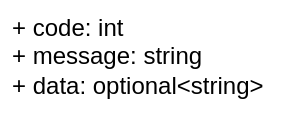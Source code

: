 <mxfile version="21.6.8" type="device">
  <diagram name="Page-1" Id="MSawYR7dcVWi3fycSsxB">
    <mxGraphModel dx="1382" dy="830" grid="1" gridSize="10" guides="1" tooltips="1" connect="1" arrows="1" fold="1" page="1" pageScale="1" pageWidth="1100" pageHeight="850" math="0" shadow="0">
      <root>
        <mxCell Id="0" />
        <mxCell Id="1" parent="0" />
        <mxCell Id="vqMbfxuG_tCBasSoIAij-1" value="&lt;div&gt;Proxy&lt;/div&gt;" style="swimlane;fontStyle=1;align=center;verticalAlign=top;childLayout=stackLayout;horizontal=1;startSize=26;horizontalStack=0;resizeParent=1;resizeParentMax=0;resizeLast=0;collapsible=1;marginBottom=0;whiteSpace=wrap;html=1;" parent="1" vertex="1">
          <mxGeometry x="40" y="200" width="680" height="120" as="geometry" />
        </mxCell>
        <mxCell Id="vqMbfxuG_tCBasSoIAij-2" value="&lt;div&gt;&lt;span style=&quot;background-color: initial;&quot;&gt;- base_request: CURL*&lt;/span&gt;&lt;br&gt;&lt;/div&gt;" style="text;strokeColor=none;fillColor=none;align=left;verticalAlign=top;spacingLeft=4;spacingRight=4;overflow=hidden;rotatable=0;points=[[0,0.5],[1,0.5]];portConstraint=eastwest;whiteSpace=wrap;html=1;" parent="vqMbfxuG_tCBasSoIAij-1" vertex="1">
          <mxGeometry y="26" width="680" height="24" as="geometry" />
        </mxCell>
        <mxCell Id="vqMbfxuG_tCBasSoIAij-3" value="" style="line;strokeWidth=1;fillColor=none;align=left;verticalAlign=middle;spacingTop=-1;spacingLeft=3;spacingRight=3;rotatable=0;labelPosition=right;points=[];portConstraint=eastwest;strokeColor=inherit;" parent="vqMbfxuG_tCBasSoIAij-1" vertex="1">
          <mxGeometry y="50" width="680" height="10" as="geometry" />
        </mxCell>
        <mxCell Id="vqMbfxuG_tCBasSoIAij-4" value="+ send_notification(notification): void&lt;br&gt;+ send_request(Request): future&amp;lt;Response&amp;gt;&lt;br&gt;+ send_batch(collection&amp;lt;variant&amp;lt;notification, Request&amp;gt;&amp;gt;): future&amp;lt;variant&amp;lt;monostate, Response, collection&amp;lt;Response&amp;gt;&amp;gt;" style="text;strokeColor=none;fillColor=none;align=left;verticalAlign=top;spacingLeft=4;spacingRight=4;overflow=hidden;rotatable=0;points=[[0,0.5],[1,0.5]];portConstraint=eastwest;whiteSpace=wrap;html=1;" parent="vqMbfxuG_tCBasSoIAij-1" vertex="1">
          <mxGeometry y="60" width="680" height="60" as="geometry" />
        </mxCell>
        <mxCell Id="LLLU8aUw3ys1vfFcLwSh-1" value="notification" style="swimlane;fontStyle=1;align=center;verticalAlign=top;childLayout=stackLayout;horizontal=1;startSize=26;horizontalStack=0;resizeParent=1;resizeParentMax=0;resizeLast=0;collapsible=1;marginBottom=0;whiteSpace=wrap;html=1;" vertex="1" parent="1">
          <mxGeometry x="40" y="40" width="160" height="80" as="geometry" />
        </mxCell>
        <mxCell Id="LLLU8aUw3ys1vfFcLwSh-2" value="+ jsonrpc: string&lt;br&gt;+ method: string&lt;br&gt;+ params: optional&amp;lt;string&amp;gt;" style="text;strokeColor=none;fillColor=none;align=left;verticalAlign=top;spacingLeft=4;spacingRight=4;overflow=hidden;rotatable=0;points=[[0,0.5],[1,0.5]];portConstraint=eastwest;whiteSpace=wrap;html=1;" vertex="1" parent="LLLU8aUw3ys1vfFcLwSh-1">
          <mxGeometry y="26" width="160" height="54" as="geometry" />
        </mxCell>
        <mxCell Id="LLLU8aUw3ys1vfFcLwSh-6" value="Request" style="swimlane;fontStyle=1;align=center;verticalAlign=top;childLayout=stackLayout;horizontal=1;startSize=26;horizontalStack=0;resizeParent=1;resizeParentMax=0;resizeLast=0;collapsible=1;marginBottom=0;whiteSpace=wrap;html=1;" vertex="1" parent="1">
          <mxGeometry x="310" y="40" width="280" height="90" as="geometry" />
        </mxCell>
        <mxCell Id="LLLU8aUw3ys1vfFcLwSh-7" value="+ jsonrpc: string&lt;br&gt;+ method: string&lt;br&gt;+ params: optional&amp;lt;string&amp;gt;&lt;br&gt;+ Id: variant&amp;lt;monostate, int, double, string&amp;gt;" style="text;strokeColor=none;fillColor=none;align=left;verticalAlign=top;spacingLeft=4;spacingRight=4;overflow=hidden;rotatable=0;points=[[0,0.5],[1,0.5]];portConstraint=eastwest;whiteSpace=wrap;html=1;" vertex="1" parent="LLLU8aUw3ys1vfFcLwSh-6">
          <mxGeometry y="26" width="280" height="64" as="geometry" />
        </mxCell>
        <mxCell Id="LLLU8aUw3ys1vfFcLwSh-12" value="Request" style="swimlane;fontStyle=1;align=center;verticalAlign=top;childLayout=stackLayout;horizontal=1;startSize=26;horizontalStack=0;resizeParent=1;resizeParentMax=0;resizeLast=0;collapsible=1;marginBottom=0;whiteSpace=wrap;html=1;" vertex="1" parent="1">
          <mxGeometry x="690" y="40" width="280" height="80" as="geometry" />
        </mxCell>
        <mxCell Id="LLLU8aUw3ys1vfFcLwSh-13" value="+ jsonrpc: string&lt;br&gt;+ result_or_error: variant&amp;lt;string, Error&amp;gt;&lt;br&gt;+ Id: variant&amp;lt;monostate, int, double, string&amp;gt;" style="text;strokeColor=none;fillColor=none;align=left;verticalAlign=top;spacingLeft=4;spacingRight=4;overflow=hidden;rotatable=0;points=[[0,0.5],[1,0.5]];portConstraint=eastwest;whiteSpace=wrap;html=1;" vertex="1" parent="LLLU8aUw3ys1vfFcLwSh-12">
          <mxGeometry y="26" width="280" height="54" as="geometry" />
        </mxCell>
        <mxCell Id="LLLU8aUw3ys1vfFcLwSh-14" value="" style="endArrow=diamondThin;endFill=1;endSize=24;html=1;rounded=0;entryX=0.504;entryY=1;entryDx=0;entryDy=0;entryPerimeter=0;exitX=0.5;exitY=0;exitDx=0;exitDy=0;" edge="1" parent="1" source="LLLU8aUw3ys1vfFcLwSh-15" target="LLLU8aUw3ys1vfFcLwSh-13">
          <mxGeometry width="160" relative="1" as="geometry">
            <mxPoint x="830" y="360" as="sourcePoint" />
            <mxPoint x="900" y="424" as="targetPoint" />
          </mxGeometry>
        </mxCell>
        <mxCell Id="LLLU8aUw3ys1vfFcLwSh-15" value="Error" style="swimlane;fontStyle=1;align=center;verticalAlign=top;childLayout=stackLayout;horizontal=1;startSize=26;horizontalStack=0;resizeParent=1;resizeParentMax=0;resizeLast=0;collapsible=1;marginBottom=0;whiteSpace=wrap;html=1;" vertex="1" parent="1">
          <mxGeometry x="760" y="200" width="140" height="80" as="geometry" />
        </mxCell>
        <mxCell Id="LLLU8aUw3ys1vfFcLwSh-16" value="+ code: int&lt;br&gt;+ message: string&lt;br&gt;+ data: optional&amp;lt;string&amp;gt;" style="text;strokeColor=none;fillColor=none;align=left;verticalAlign=top;spacingLeft=4;spacingRight=4;overflow=hidden;rotatable=0;points=[[0,0.5],[1,0.5]];portConstraint=eastwest;whiteSpace=wrap;html=1;" vertex="1" parent="LLLU8aUw3ys1vfFcLwSh-15">
          <mxGeometry y="26" width="140" height="54" as="geometry" />
        </mxCell>
      </root>
    </mxGraphModel>
  </diagram>
</mxfile>
